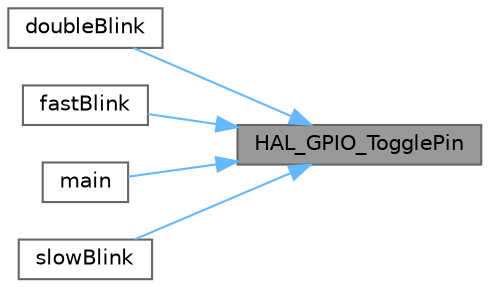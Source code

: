 digraph "HAL_GPIO_TogglePin"
{
 // LATEX_PDF_SIZE
  bgcolor="transparent";
  edge [fontname=Helvetica,fontsize=10,labelfontname=Helvetica,labelfontsize=10];
  node [fontname=Helvetica,fontsize=10,shape=box,height=0.2,width=0.4];
  rankdir="RL";
  Node1 [id="Node000001",label="HAL_GPIO_TogglePin",height=0.2,width=0.4,color="gray40", fillcolor="grey60", style="filled", fontcolor="black",tooltip=" "];
  Node1 -> Node2 [id="edge1_Node000001_Node000002",dir="back",color="steelblue1",style="solid",tooltip=" "];
  Node2 [id="Node000002",label="doubleBlink",height=0.2,width=0.4,color="grey40", fillcolor="white", style="filled",URL="$led_pattern_8c.html#ab69ed442cbee50ee259f6adca7f4dd7d",tooltip=" "];
  Node1 -> Node3 [id="edge2_Node000001_Node000003",dir="back",color="steelblue1",style="solid",tooltip=" "];
  Node3 [id="Node000003",label="fastBlink",height=0.2,width=0.4,color="grey40", fillcolor="white", style="filled",URL="$led_pattern_8c.html#a81d6d03c0c79c45d35c1f28429175e8e",tooltip=" "];
  Node1 -> Node4 [id="edge3_Node000001_Node000004",dir="back",color="steelblue1",style="solid",tooltip=" "];
  Node4 [id="Node000004",label="main",height=0.2,width=0.4,color="grey40", fillcolor="white", style="filled",URL="$main_8c.html#a840291bc02cba5474a4cb46a9b9566fe",tooltip="The application entry point."];
  Node1 -> Node5 [id="edge4_Node000001_Node000005",dir="back",color="steelblue1",style="solid",tooltip=" "];
  Node5 [id="Node000005",label="slowBlink",height=0.2,width=0.4,color="grey40", fillcolor="white", style="filled",URL="$led_pattern_8c.html#add6323fcfba6cfec933fd44ffb0242aa",tooltip=" "];
}
